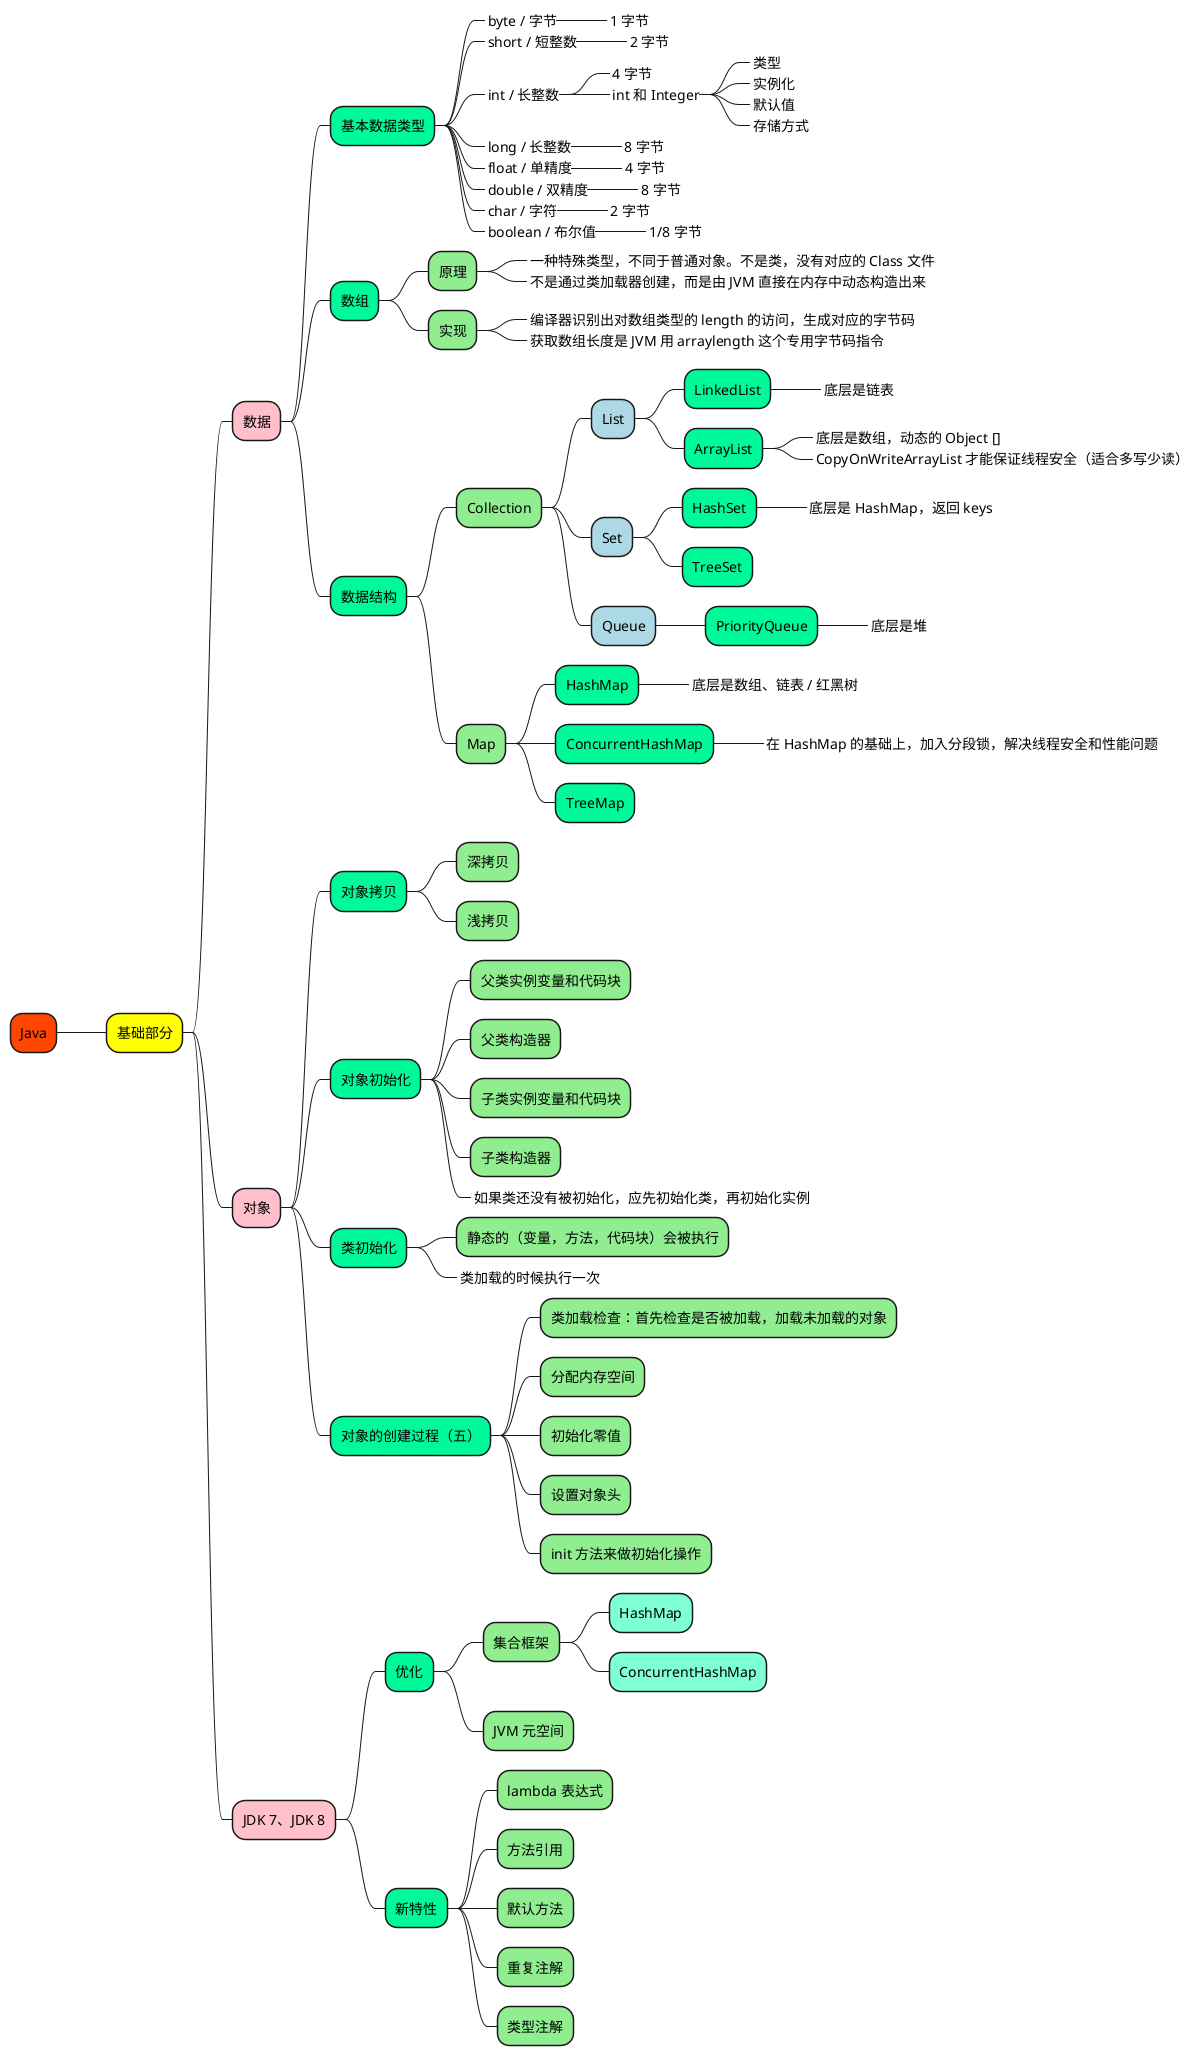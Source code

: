 @startmindmap

+[#OrangeRed] Java

++[#yellow] 基础部分

+++[#Pink] 数据

++++[#MediumSpringGreen] 基本数据类型

+++++[#LightGreen]_ byte / 字节
++++++_ 1 字节
+++++[#LightGreen]_ short / 短整数
++++++_ 2 字节
+++++[#LightGreen]_ int / 长整数
++++++_ 4 字节
++++++[#LightGreen]_ int 和 Integer
+++++++_ 类型
+++++++_ 实例化
+++++++_ 默认值
+++++++_ 存储方式
+++++[#LightGreen]_ long / 长整数
++++++_ 8 字节
+++++[#LightGreen]_ float / 单精度
++++++_ 4 字节
+++++[#LightGreen]_ double / 双精度
++++++_ 8 字节
+++++[#LightGreen]_ char / 字符
++++++_ 2 字节
+++++[#LightGreen]_ boolean / 布尔值
++++++_ 1/8 字节

++++[#MediumSpringGreen] 数组

+++++[#LightGreen] 原理
++++++[#LightBlue]_ 一种特殊类型，不同于普通对象。不是类，没有对应的 Class 文件
++++++[#LightBlue]_ 不是通过类加载器创建，而是由 JVM 直接在内存中动态构造出来

+++++[#LightGreen] 实现
++++++[#LightBlue]_ 编译器识别出对数组类型的 length 的访问，生成对应的字节码
++++++[#LightBlue]_ 获取数组长度是 JVM 用 arraylength 这个专用字节码指令

++++[#MediumSpringGreen] 数据结构

+++++[#LightGreen] Collection
++++++[#LightBlue] List
+++++++[#MediumSpringGreen] LinkedList
++++++++[#MediumSpringGreen]_ 底层是链表
+++++++[#MediumSpringGreen] ArrayList
++++++++[#MediumSpringGreen]_ 底层是数组，动态的 Object []
++++++++[#MediumSpringGreen]_ CopyOnWriteArrayList 才能保证线程安全（适合多写少读）

++++++[#LightBlue] Set
+++++++[#MediumSpringGreen] HashSet
++++++++[#MediumSpringGreen]_ 底层是 HashMap，返回 keys
+++++++[#MediumSpringGreen] TreeSet

++++++[#LightBlue] Queue
+++++++[#MediumSpringGreen] PriorityQueue
++++++++[#MediumSpringGreen]_ 底层是堆

+++++[#LightGreen] Map
++++++[#MediumSpringGreen] HashMap
+++++++[#MediumSpringGreen]_ 底层是数组、链表 / 红黑树
++++++[#MediumSpringGreen] ConcurrentHashMap
+++++++[#MediumSpringGreen]_ 在 HashMap 的基础上，加入分段锁，解决线程安全和性能问题
++++++[#MediumSpringGreen] TreeMap


+++[#Pink] 对象

++++[#MediumSpringGreen] 对象拷贝
+++++[#LightGreen] 深拷贝
+++++[#LightGreen] 浅拷贝

++++[#MediumSpringGreen] 对象初始化
+++++[#LightGreen] 父类实例变量和代码块
+++++[#LightGreen] 父类构造器
+++++[#LightGreen] 子类实例变量和代码块
+++++[#LightGreen] 子类构造器
+++++[#LightGreen]_ 如果类还没有被初始化，应先初始化类，再初始化实例

++++[#MediumSpringGreen] 类初始化
+++++[#LightGreen] 静态的（变量，方法，代码块）会被执行
+++++[#LightGreen]_ 类加载的时候执行一次

++++[#MediumSpringGreen] 对象的创建过程（五）
+++++[#LightGreen] 类加载检查：首先检查是否被加载，加载未加载的对象
+++++[#LightGreen] 分配内存空间
+++++[#LightGreen] 初始化零值
+++++[#LightGreen] 设置对象头
+++++[#LightGreen] init 方法来做初始化操作



+++[#Pink] JDK 7、JDK 8

++++[#MediumSpringGreen] 优化

+++++[#LightGreen] 集合框架
++++++[#Aquamarine] HashMap
++++++[#Aquamarine] ConcurrentHashMap
+++++[#LightGreen] JVM 元空间

++++[#MediumSpringGreen] 新特性

+++++[#LightGreen] lambda 表达式
+++++[#LightGreen] 方法引用
+++++[#LightGreen] 默认方法
+++++[#LightGreen] 重复注解
+++++[#LightGreen] 类型注解








'https://juejin.cn/post/6995088510134779912
'https://www.jianshu.com/p/562c4c883459
'https://www.jianshu.com/p/ecc6d3ac100d


@endmindmap